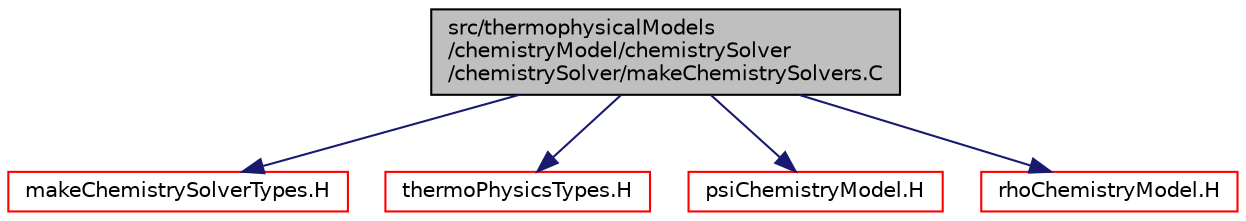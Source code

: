 digraph "src/thermophysicalModels/chemistryModel/chemistrySolver/chemistrySolver/makeChemistrySolvers.C"
{
  bgcolor="transparent";
  edge [fontname="Helvetica",fontsize="10",labelfontname="Helvetica",labelfontsize="10"];
  node [fontname="Helvetica",fontsize="10",shape=record];
  Node1 [label="src/thermophysicalModels\l/chemistryModel/chemistrySolver\l/chemistrySolver/makeChemistrySolvers.C",height=0.2,width=0.4,color="black", fillcolor="grey75", style="filled", fontcolor="black"];
  Node1 -> Node2 [color="midnightblue",fontsize="10",style="solid",fontname="Helvetica"];
  Node2 [label="makeChemistrySolverTypes.H",height=0.2,width=0.4,color="red",URL="$a09997.html"];
  Node1 -> Node3 [color="midnightblue",fontsize="10",style="solid",fontname="Helvetica"];
  Node3 [label="thermoPhysicsTypes.H",height=0.2,width=0.4,color="red",URL="$a10316.html",tooltip="Type definitions for thermo-physics models. "];
  Node1 -> Node4 [color="midnightblue",fontsize="10",style="solid",fontname="Helvetica"];
  Node4 [label="psiChemistryModel.H",height=0.2,width=0.4,color="red",URL="$a09987.html"];
  Node1 -> Node5 [color="midnightblue",fontsize="10",style="solid",fontname="Helvetica"];
  Node5 [label="rhoChemistryModel.H",height=0.2,width=0.4,color="red",URL="$a09991.html"];
}
